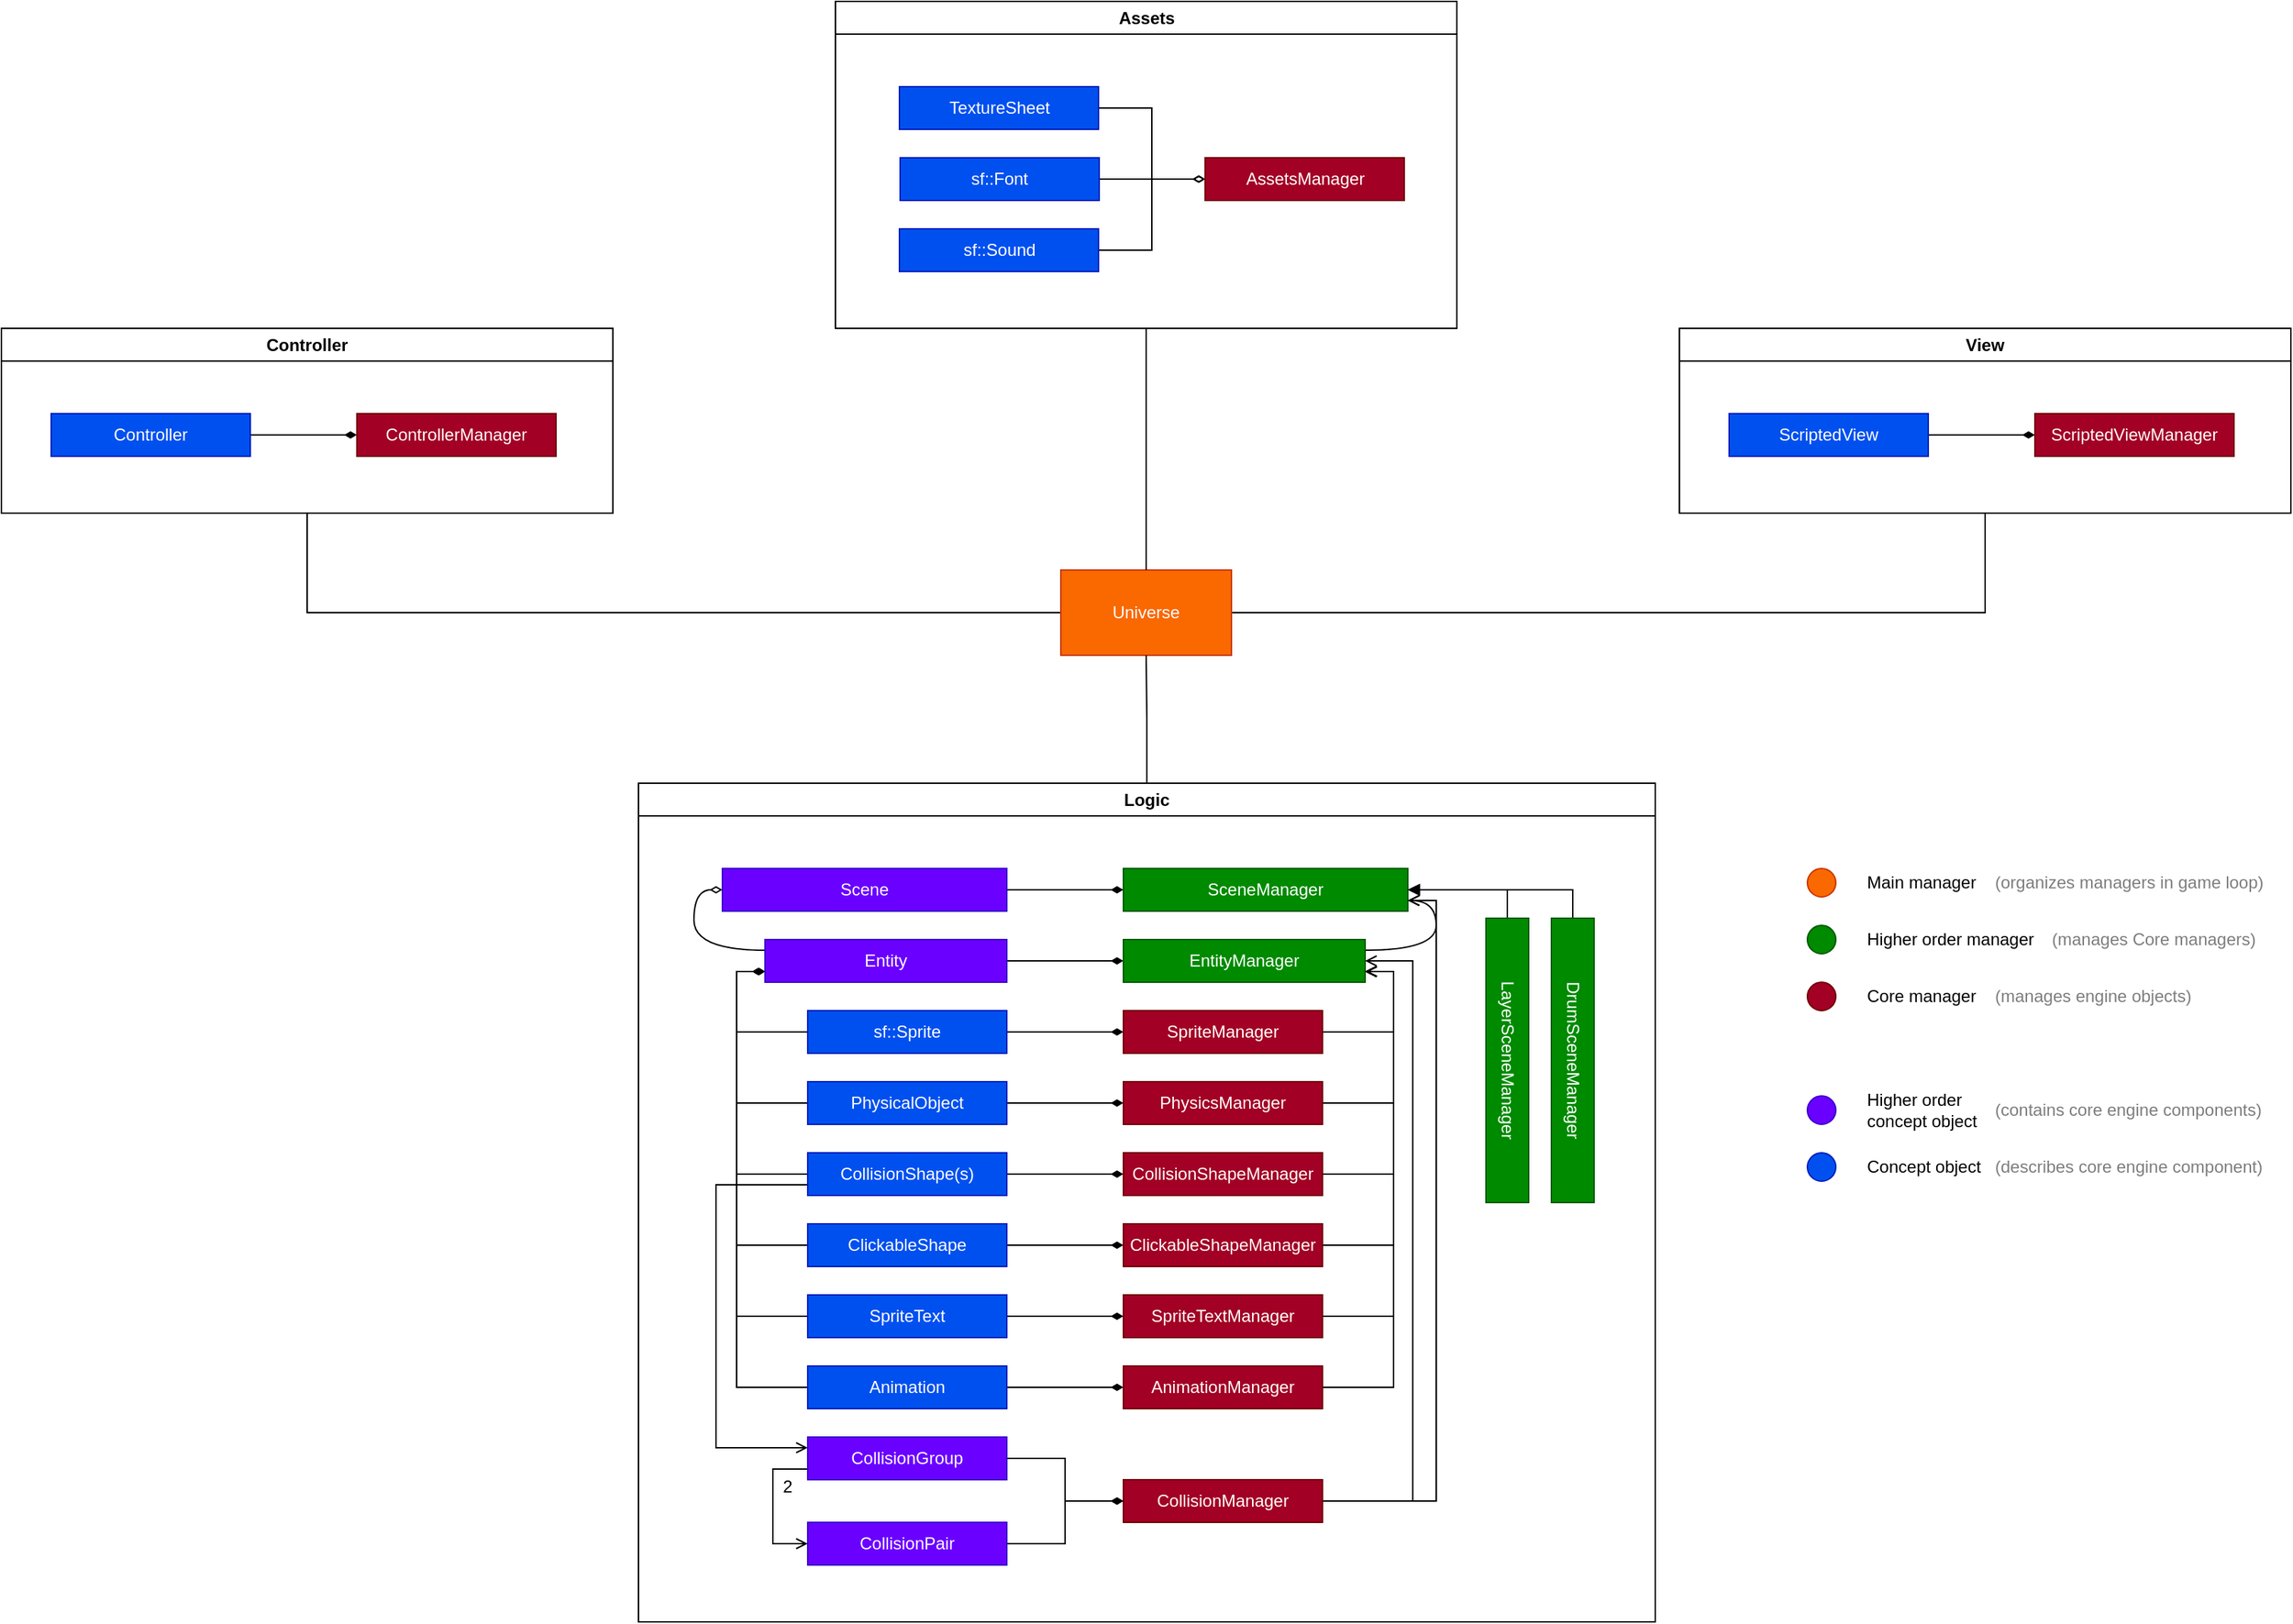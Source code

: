 <mxfile version="21.2.8" type="device">
  <diagram name="Page-1" id="3vT43Wd3uMkU654bus9_">
    <mxGraphModel dx="1834" dy="1271" grid="1" gridSize="10" guides="1" tooltips="1" connect="1" arrows="1" fold="1" page="0" pageScale="1" pageWidth="850" pageHeight="1100" math="0" shadow="0">
      <root>
        <mxCell id="0" />
        <mxCell id="1" parent="0" />
        <mxCell id="RYIpH5o0aymqOep2SFFL-74" style="edgeStyle=orthogonalEdgeStyle;rounded=0;orthogonalLoop=1;jettySize=auto;html=1;exitX=1;exitY=0.5;exitDx=0;exitDy=0;entryX=0.5;entryY=1;entryDx=0;entryDy=0;endArrow=none;endFill=0;" parent="1" source="RYIpH5o0aymqOep2SFFL-1" target="RYIpH5o0aymqOep2SFFL-70" edge="1">
          <mxGeometry relative="1" as="geometry" />
        </mxCell>
        <mxCell id="RYIpH5o0aymqOep2SFFL-77" style="edgeStyle=orthogonalEdgeStyle;rounded=0;orthogonalLoop=1;jettySize=auto;html=1;exitX=0;exitY=0.5;exitDx=0;exitDy=0;entryX=0.5;entryY=1;entryDx=0;entryDy=0;endArrow=none;endFill=0;" parent="1" source="RYIpH5o0aymqOep2SFFL-1" target="RYIpH5o0aymqOep2SFFL-89" edge="1">
          <mxGeometry relative="1" as="geometry">
            <mxPoint x="-160" y="190" as="targetPoint" />
          </mxGeometry>
        </mxCell>
        <mxCell id="RYIpH5o0aymqOep2SFFL-1" value="&lt;font color=&quot;#ffffff&quot;&gt;Universe&lt;/font&gt;" style="rounded=0;whiteSpace=wrap;html=1;fillColor=#fa6800;fontColor=#000000;strokeColor=#C73500;" parent="1" vertex="1">
          <mxGeometry x="365" y="200" width="120" height="60" as="geometry" />
        </mxCell>
        <mxCell id="RYIpH5o0aymqOep2SFFL-58" style="edgeStyle=orthogonalEdgeStyle;rounded=0;orthogonalLoop=1;jettySize=auto;html=1;exitX=0.5;exitY=0;exitDx=0;exitDy=0;entryX=0.5;entryY=1;entryDx=0;entryDy=0;endArrow=none;endFill=0;" parent="1" source="RYIpH5o0aymqOep2SFFL-2" target="RYIpH5o0aymqOep2SFFL-1" edge="1">
          <mxGeometry relative="1" as="geometry" />
        </mxCell>
        <mxCell id="RYIpH5o0aymqOep2SFFL-2" value="Logic" style="swimlane;whiteSpace=wrap;html=1;" parent="1" vertex="1">
          <mxGeometry x="68" y="350" width="715" height="590" as="geometry" />
        </mxCell>
        <mxCell id="RYIpH5o0aymqOep2SFFL-35" style="edgeStyle=orthogonalEdgeStyle;rounded=0;orthogonalLoop=1;jettySize=auto;html=1;exitX=1;exitY=0.5;exitDx=0;exitDy=0;entryX=0;entryY=0.5;entryDx=0;entryDy=0;endArrow=diamondThin;endFill=1;" parent="RYIpH5o0aymqOep2SFFL-2" source="RYIpH5o0aymqOep2SFFL-3" target="RYIpH5o0aymqOep2SFFL-20" edge="1">
          <mxGeometry relative="1" as="geometry" />
        </mxCell>
        <mxCell id="RYIpH5o0aymqOep2SFFL-3" value="Scene" style="rounded=0;whiteSpace=wrap;html=1;fillColor=#6a00ff;fontColor=#ffffff;strokeColor=#3700CC;" parent="RYIpH5o0aymqOep2SFFL-2" vertex="1">
          <mxGeometry x="59" y="60" width="200" height="30" as="geometry" />
        </mxCell>
        <mxCell id="RYIpH5o0aymqOep2SFFL-13" style="edgeStyle=orthogonalEdgeStyle;rounded=0;orthogonalLoop=1;jettySize=auto;html=1;exitX=0;exitY=0.25;exitDx=0;exitDy=0;entryX=0;entryY=0.5;entryDx=0;entryDy=0;curved=1;endArrow=diamondThin;endFill=0;" parent="RYIpH5o0aymqOep2SFFL-2" source="RYIpH5o0aymqOep2SFFL-4" target="RYIpH5o0aymqOep2SFFL-3" edge="1">
          <mxGeometry relative="1" as="geometry" />
        </mxCell>
        <mxCell id="RYIpH5o0aymqOep2SFFL-36" style="edgeStyle=orthogonalEdgeStyle;rounded=0;orthogonalLoop=1;jettySize=auto;html=1;exitX=1;exitY=0.5;exitDx=0;exitDy=0;entryX=0;entryY=0.5;entryDx=0;entryDy=0;endArrow=diamondThin;endFill=1;" parent="RYIpH5o0aymqOep2SFFL-2" source="RYIpH5o0aymqOep2SFFL-4" target="RYIpH5o0aymqOep2SFFL-21" edge="1">
          <mxGeometry relative="1" as="geometry" />
        </mxCell>
        <mxCell id="RYIpH5o0aymqOep2SFFL-4" value="Entity" style="rounded=0;whiteSpace=wrap;html=1;fillColor=#6a00ff;fontColor=#ffffff;strokeColor=#3700CC;" parent="RYIpH5o0aymqOep2SFFL-2" vertex="1">
          <mxGeometry x="89" y="110" width="170" height="30" as="geometry" />
        </mxCell>
        <mxCell id="RYIpH5o0aymqOep2SFFL-14" style="edgeStyle=orthogonalEdgeStyle;rounded=0;orthogonalLoop=1;jettySize=auto;html=1;exitX=0;exitY=0.5;exitDx=0;exitDy=0;entryX=0;entryY=0.75;entryDx=0;entryDy=0;endArrow=diamondThin;endFill=1;" parent="RYIpH5o0aymqOep2SFFL-2" source="RYIpH5o0aymqOep2SFFL-5" target="RYIpH5o0aymqOep2SFFL-4" edge="1">
          <mxGeometry relative="1" as="geometry" />
        </mxCell>
        <mxCell id="RYIpH5o0aymqOep2SFFL-37" style="edgeStyle=orthogonalEdgeStyle;rounded=0;orthogonalLoop=1;jettySize=auto;html=1;exitX=1;exitY=0.5;exitDx=0;exitDy=0;entryX=0;entryY=0.5;entryDx=0;entryDy=0;endArrow=diamondThin;endFill=1;" parent="RYIpH5o0aymqOep2SFFL-2" source="RYIpH5o0aymqOep2SFFL-5" target="RYIpH5o0aymqOep2SFFL-22" edge="1">
          <mxGeometry relative="1" as="geometry" />
        </mxCell>
        <mxCell id="RYIpH5o0aymqOep2SFFL-5" value="sf::Sprite" style="rounded=0;whiteSpace=wrap;html=1;fillColor=#0050ef;fontColor=#ffffff;strokeColor=#001DBC;" parent="RYIpH5o0aymqOep2SFFL-2" vertex="1">
          <mxGeometry x="119" y="160" width="140" height="30" as="geometry" />
        </mxCell>
        <mxCell id="RYIpH5o0aymqOep2SFFL-15" style="edgeStyle=orthogonalEdgeStyle;rounded=0;orthogonalLoop=1;jettySize=auto;html=1;exitX=0;exitY=0.5;exitDx=0;exitDy=0;entryX=0;entryY=0.75;entryDx=0;entryDy=0;endArrow=diamondThin;endFill=1;" parent="RYIpH5o0aymqOep2SFFL-2" source="RYIpH5o0aymqOep2SFFL-7" target="RYIpH5o0aymqOep2SFFL-4" edge="1">
          <mxGeometry relative="1" as="geometry" />
        </mxCell>
        <mxCell id="RYIpH5o0aymqOep2SFFL-38" style="edgeStyle=orthogonalEdgeStyle;rounded=0;orthogonalLoop=1;jettySize=auto;html=1;exitX=1;exitY=0.5;exitDx=0;exitDy=0;entryX=0;entryY=0.5;entryDx=0;entryDy=0;endArrow=diamondThin;endFill=1;" parent="RYIpH5o0aymqOep2SFFL-2" source="RYIpH5o0aymqOep2SFFL-7" target="RYIpH5o0aymqOep2SFFL-23" edge="1">
          <mxGeometry relative="1" as="geometry" />
        </mxCell>
        <mxCell id="RYIpH5o0aymqOep2SFFL-7" value="PhysicalObject" style="rounded=0;whiteSpace=wrap;html=1;fillColor=#0050ef;fontColor=#ffffff;strokeColor=#001DBC;" parent="RYIpH5o0aymqOep2SFFL-2" vertex="1">
          <mxGeometry x="119" y="210" width="140" height="30" as="geometry" />
        </mxCell>
        <mxCell id="RYIpH5o0aymqOep2SFFL-16" style="edgeStyle=orthogonalEdgeStyle;rounded=0;orthogonalLoop=1;jettySize=auto;html=1;exitX=0;exitY=0.5;exitDx=0;exitDy=0;entryX=0;entryY=0.75;entryDx=0;entryDy=0;endArrow=diamondThin;endFill=1;" parent="RYIpH5o0aymqOep2SFFL-2" source="RYIpH5o0aymqOep2SFFL-8" target="RYIpH5o0aymqOep2SFFL-4" edge="1">
          <mxGeometry relative="1" as="geometry" />
        </mxCell>
        <mxCell id="RYIpH5o0aymqOep2SFFL-39" style="edgeStyle=orthogonalEdgeStyle;rounded=0;orthogonalLoop=1;jettySize=auto;html=1;exitX=1;exitY=0.5;exitDx=0;exitDy=0;entryX=0;entryY=0.5;entryDx=0;entryDy=0;endArrow=diamondThin;endFill=1;" parent="RYIpH5o0aymqOep2SFFL-2" source="RYIpH5o0aymqOep2SFFL-8" target="RYIpH5o0aymqOep2SFFL-24" edge="1">
          <mxGeometry relative="1" as="geometry" />
        </mxCell>
        <mxCell id="RYIpH5o0aymqOep2SFFL-50" style="edgeStyle=orthogonalEdgeStyle;rounded=0;orthogonalLoop=1;jettySize=auto;html=1;exitX=0;exitY=0.75;exitDx=0;exitDy=0;entryX=0;entryY=0.25;entryDx=0;entryDy=0;endArrow=open;endFill=0;" parent="RYIpH5o0aymqOep2SFFL-2" source="RYIpH5o0aymqOep2SFFL-8" target="RYIpH5o0aymqOep2SFFL-44" edge="1">
          <mxGeometry relative="1" as="geometry">
            <Array as="points">
              <mxPoint x="54.5" y="283" />
              <mxPoint x="54.5" y="467" />
            </Array>
          </mxGeometry>
        </mxCell>
        <mxCell id="RYIpH5o0aymqOep2SFFL-8" value="CollisionShape(s)" style="rounded=0;whiteSpace=wrap;html=1;fillColor=#0050ef;fontColor=#ffffff;strokeColor=#001DBC;" parent="RYIpH5o0aymqOep2SFFL-2" vertex="1">
          <mxGeometry x="119" y="260" width="140" height="30" as="geometry" />
        </mxCell>
        <mxCell id="RYIpH5o0aymqOep2SFFL-17" style="edgeStyle=orthogonalEdgeStyle;rounded=0;orthogonalLoop=1;jettySize=auto;html=1;exitX=0;exitY=0.5;exitDx=0;exitDy=0;entryX=0;entryY=0.75;entryDx=0;entryDy=0;endArrow=diamondThin;endFill=1;" parent="RYIpH5o0aymqOep2SFFL-2" source="RYIpH5o0aymqOep2SFFL-9" target="RYIpH5o0aymqOep2SFFL-4" edge="1">
          <mxGeometry relative="1" as="geometry" />
        </mxCell>
        <mxCell id="RYIpH5o0aymqOep2SFFL-40" style="edgeStyle=orthogonalEdgeStyle;rounded=0;orthogonalLoop=1;jettySize=auto;html=1;exitX=1;exitY=0.5;exitDx=0;exitDy=0;entryX=0;entryY=0.5;entryDx=0;entryDy=0;endArrow=diamondThin;endFill=1;" parent="RYIpH5o0aymqOep2SFFL-2" source="RYIpH5o0aymqOep2SFFL-9" target="RYIpH5o0aymqOep2SFFL-25" edge="1">
          <mxGeometry relative="1" as="geometry" />
        </mxCell>
        <mxCell id="RYIpH5o0aymqOep2SFFL-9" value="ClickableShape" style="rounded=0;whiteSpace=wrap;html=1;fillColor=#0050ef;fontColor=#ffffff;strokeColor=#001DBC;" parent="RYIpH5o0aymqOep2SFFL-2" vertex="1">
          <mxGeometry x="119" y="310" width="140" height="30" as="geometry" />
        </mxCell>
        <mxCell id="RYIpH5o0aymqOep2SFFL-18" style="edgeStyle=orthogonalEdgeStyle;rounded=0;orthogonalLoop=1;jettySize=auto;html=1;exitX=0;exitY=0.5;exitDx=0;exitDy=0;entryX=0;entryY=0.75;entryDx=0;entryDy=0;endArrow=diamondThin;endFill=1;" parent="RYIpH5o0aymqOep2SFFL-2" source="RYIpH5o0aymqOep2SFFL-10" target="RYIpH5o0aymqOep2SFFL-4" edge="1">
          <mxGeometry relative="1" as="geometry" />
        </mxCell>
        <mxCell id="RYIpH5o0aymqOep2SFFL-41" style="edgeStyle=orthogonalEdgeStyle;rounded=0;orthogonalLoop=1;jettySize=auto;html=1;exitX=1;exitY=0.5;exitDx=0;exitDy=0;entryX=0;entryY=0.5;entryDx=0;entryDy=0;endArrow=diamondThin;endFill=1;" parent="RYIpH5o0aymqOep2SFFL-2" source="RYIpH5o0aymqOep2SFFL-10" target="RYIpH5o0aymqOep2SFFL-26" edge="1">
          <mxGeometry relative="1" as="geometry" />
        </mxCell>
        <mxCell id="RYIpH5o0aymqOep2SFFL-10" value="SpriteText" style="rounded=0;whiteSpace=wrap;html=1;fillColor=#0050ef;fontColor=#ffffff;strokeColor=#001DBC;" parent="RYIpH5o0aymqOep2SFFL-2" vertex="1">
          <mxGeometry x="119" y="360" width="140" height="30" as="geometry" />
        </mxCell>
        <mxCell id="RYIpH5o0aymqOep2SFFL-19" style="edgeStyle=orthogonalEdgeStyle;rounded=0;orthogonalLoop=1;jettySize=auto;html=1;exitX=0;exitY=0.5;exitDx=0;exitDy=0;entryX=0;entryY=0.75;entryDx=0;entryDy=0;endArrow=diamondThin;endFill=1;" parent="RYIpH5o0aymqOep2SFFL-2" source="RYIpH5o0aymqOep2SFFL-11" target="RYIpH5o0aymqOep2SFFL-4" edge="1">
          <mxGeometry relative="1" as="geometry">
            <mxPoint x="-49" y="150" as="targetPoint" />
          </mxGeometry>
        </mxCell>
        <mxCell id="RYIpH5o0aymqOep2SFFL-42" style="edgeStyle=orthogonalEdgeStyle;rounded=0;orthogonalLoop=1;jettySize=auto;html=1;exitX=1;exitY=0.5;exitDx=0;exitDy=0;entryX=0;entryY=0.5;entryDx=0;entryDy=0;endArrow=diamondThin;endFill=1;" parent="RYIpH5o0aymqOep2SFFL-2" source="RYIpH5o0aymqOep2SFFL-11" target="RYIpH5o0aymqOep2SFFL-27" edge="1">
          <mxGeometry relative="1" as="geometry" />
        </mxCell>
        <mxCell id="RYIpH5o0aymqOep2SFFL-11" value="Animation" style="rounded=0;whiteSpace=wrap;html=1;fillColor=#0050ef;fontColor=#ffffff;strokeColor=#001DBC;" parent="RYIpH5o0aymqOep2SFFL-2" vertex="1">
          <mxGeometry x="119" y="410" width="140" height="30" as="geometry" />
        </mxCell>
        <mxCell id="RYIpH5o0aymqOep2SFFL-20" value="SceneManager" style="rounded=0;whiteSpace=wrap;html=1;fillColor=#008a00;fontColor=#ffffff;strokeColor=#005700;" parent="RYIpH5o0aymqOep2SFFL-2" vertex="1">
          <mxGeometry x="341" y="60" width="200" height="30" as="geometry" />
        </mxCell>
        <mxCell id="RYIpH5o0aymqOep2SFFL-28" style="edgeStyle=orthogonalEdgeStyle;rounded=0;orthogonalLoop=1;jettySize=auto;html=1;exitX=1;exitY=0.25;exitDx=0;exitDy=0;entryX=1;entryY=0.75;entryDx=0;entryDy=0;curved=1;endArrow=open;endFill=0;" parent="RYIpH5o0aymqOep2SFFL-2" source="RYIpH5o0aymqOep2SFFL-21" target="RYIpH5o0aymqOep2SFFL-20" edge="1">
          <mxGeometry relative="1" as="geometry" />
        </mxCell>
        <mxCell id="RYIpH5o0aymqOep2SFFL-21" value="EntityManager" style="rounded=0;whiteSpace=wrap;html=1;fillColor=#008a00;fontColor=#ffffff;strokeColor=#005700;" parent="RYIpH5o0aymqOep2SFFL-2" vertex="1">
          <mxGeometry x="341" y="110" width="170" height="30" as="geometry" />
        </mxCell>
        <mxCell id="RYIpH5o0aymqOep2SFFL-29" style="edgeStyle=orthogonalEdgeStyle;rounded=0;orthogonalLoop=1;jettySize=auto;html=1;exitX=1;exitY=0.5;exitDx=0;exitDy=0;entryX=1;entryY=0.75;entryDx=0;entryDy=0;endArrow=open;endFill=0;" parent="RYIpH5o0aymqOep2SFFL-2" source="RYIpH5o0aymqOep2SFFL-22" target="RYIpH5o0aymqOep2SFFL-21" edge="1">
          <mxGeometry relative="1" as="geometry" />
        </mxCell>
        <mxCell id="RYIpH5o0aymqOep2SFFL-22" value="SpriteManager" style="rounded=0;whiteSpace=wrap;html=1;fillColor=#a20025;fontColor=#ffffff;strokeColor=#6F0000;" parent="RYIpH5o0aymqOep2SFFL-2" vertex="1">
          <mxGeometry x="341" y="160" width="140" height="30" as="geometry" />
        </mxCell>
        <mxCell id="RYIpH5o0aymqOep2SFFL-30" style="edgeStyle=orthogonalEdgeStyle;rounded=0;orthogonalLoop=1;jettySize=auto;html=1;exitX=1;exitY=0.5;exitDx=0;exitDy=0;entryX=1;entryY=0.75;entryDx=0;entryDy=0;endArrow=open;endFill=0;" parent="RYIpH5o0aymqOep2SFFL-2" source="RYIpH5o0aymqOep2SFFL-23" target="RYIpH5o0aymqOep2SFFL-21" edge="1">
          <mxGeometry relative="1" as="geometry" />
        </mxCell>
        <mxCell id="RYIpH5o0aymqOep2SFFL-23" value="PhysicsManager" style="rounded=0;whiteSpace=wrap;html=1;fillColor=#a20025;fontColor=#ffffff;strokeColor=#6F0000;" parent="RYIpH5o0aymqOep2SFFL-2" vertex="1">
          <mxGeometry x="341" y="210" width="140" height="30" as="geometry" />
        </mxCell>
        <mxCell id="RYIpH5o0aymqOep2SFFL-31" style="edgeStyle=orthogonalEdgeStyle;rounded=0;orthogonalLoop=1;jettySize=auto;html=1;exitX=1;exitY=0.5;exitDx=0;exitDy=0;entryX=1;entryY=0.75;entryDx=0;entryDy=0;endArrow=open;endFill=0;" parent="RYIpH5o0aymqOep2SFFL-2" source="RYIpH5o0aymqOep2SFFL-24" target="RYIpH5o0aymqOep2SFFL-21" edge="1">
          <mxGeometry relative="1" as="geometry" />
        </mxCell>
        <mxCell id="RYIpH5o0aymqOep2SFFL-24" value="CollisionShapeManager" style="rounded=0;whiteSpace=wrap;html=1;fillColor=#a20025;fontColor=#ffffff;strokeColor=#6F0000;" parent="RYIpH5o0aymqOep2SFFL-2" vertex="1">
          <mxGeometry x="341" y="260" width="140" height="30" as="geometry" />
        </mxCell>
        <mxCell id="RYIpH5o0aymqOep2SFFL-32" style="edgeStyle=orthogonalEdgeStyle;rounded=0;orthogonalLoop=1;jettySize=auto;html=1;exitX=1;exitY=0.5;exitDx=0;exitDy=0;entryX=1;entryY=0.75;entryDx=0;entryDy=0;endArrow=open;endFill=0;" parent="RYIpH5o0aymqOep2SFFL-2" source="RYIpH5o0aymqOep2SFFL-25" target="RYIpH5o0aymqOep2SFFL-21" edge="1">
          <mxGeometry relative="1" as="geometry" />
        </mxCell>
        <mxCell id="RYIpH5o0aymqOep2SFFL-25" value="ClickableShapeManager" style="rounded=0;whiteSpace=wrap;html=1;fillColor=#a20025;fontColor=#ffffff;strokeColor=#6F0000;" parent="RYIpH5o0aymqOep2SFFL-2" vertex="1">
          <mxGeometry x="341" y="310" width="140" height="30" as="geometry" />
        </mxCell>
        <mxCell id="RYIpH5o0aymqOep2SFFL-33" style="edgeStyle=orthogonalEdgeStyle;rounded=0;orthogonalLoop=1;jettySize=auto;html=1;exitX=1;exitY=0.5;exitDx=0;exitDy=0;entryX=1;entryY=0.75;entryDx=0;entryDy=0;endArrow=open;endFill=0;" parent="RYIpH5o0aymqOep2SFFL-2" source="RYIpH5o0aymqOep2SFFL-26" target="RYIpH5o0aymqOep2SFFL-21" edge="1">
          <mxGeometry relative="1" as="geometry" />
        </mxCell>
        <mxCell id="RYIpH5o0aymqOep2SFFL-26" value="SpriteTextManager" style="rounded=0;whiteSpace=wrap;html=1;fillColor=#a20025;fontColor=#ffffff;strokeColor=#6F0000;" parent="RYIpH5o0aymqOep2SFFL-2" vertex="1">
          <mxGeometry x="341" y="360" width="140" height="30" as="geometry" />
        </mxCell>
        <mxCell id="RYIpH5o0aymqOep2SFFL-34" style="edgeStyle=orthogonalEdgeStyle;rounded=0;orthogonalLoop=1;jettySize=auto;html=1;exitX=1;exitY=0.5;exitDx=0;exitDy=0;entryX=1;entryY=0.75;entryDx=0;entryDy=0;endArrow=open;endFill=0;" parent="RYIpH5o0aymqOep2SFFL-2" source="RYIpH5o0aymqOep2SFFL-27" target="RYIpH5o0aymqOep2SFFL-21" edge="1">
          <mxGeometry relative="1" as="geometry" />
        </mxCell>
        <mxCell id="RYIpH5o0aymqOep2SFFL-27" value="AnimationManager" style="rounded=0;whiteSpace=wrap;html=1;fillColor=#a20025;fontColor=#ffffff;strokeColor=#6F0000;" parent="RYIpH5o0aymqOep2SFFL-2" vertex="1">
          <mxGeometry x="341" y="410" width="140" height="30" as="geometry" />
        </mxCell>
        <mxCell id="RYIpH5o0aymqOep2SFFL-51" style="edgeStyle=orthogonalEdgeStyle;rounded=0;orthogonalLoop=1;jettySize=auto;html=1;exitX=1;exitY=0.5;exitDx=0;exitDy=0;entryX=1;entryY=0.5;entryDx=0;entryDy=0;endArrow=open;endFill=0;" parent="RYIpH5o0aymqOep2SFFL-2" source="RYIpH5o0aymqOep2SFFL-43" target="RYIpH5o0aymqOep2SFFL-21" edge="1">
          <mxGeometry relative="1" as="geometry">
            <Array as="points">
              <mxPoint x="544.5" y="505" />
              <mxPoint x="544.5" y="125" />
            </Array>
          </mxGeometry>
        </mxCell>
        <mxCell id="RYIpH5o0aymqOep2SFFL-52" style="edgeStyle=orthogonalEdgeStyle;rounded=0;orthogonalLoop=1;jettySize=auto;html=1;exitX=1;exitY=0.5;exitDx=0;exitDy=0;entryX=1;entryY=0.75;entryDx=0;entryDy=0;endArrow=open;endFill=0;" parent="RYIpH5o0aymqOep2SFFL-2" source="RYIpH5o0aymqOep2SFFL-43" target="RYIpH5o0aymqOep2SFFL-20" edge="1">
          <mxGeometry relative="1" as="geometry" />
        </mxCell>
        <mxCell id="RYIpH5o0aymqOep2SFFL-43" value="CollisionManager" style="rounded=0;whiteSpace=wrap;html=1;fillColor=#a20025;fontColor=#ffffff;strokeColor=#6F0000;" parent="RYIpH5o0aymqOep2SFFL-2" vertex="1">
          <mxGeometry x="341" y="490" width="140" height="30" as="geometry" />
        </mxCell>
        <mxCell id="RYIpH5o0aymqOep2SFFL-46" style="edgeStyle=orthogonalEdgeStyle;rounded=0;orthogonalLoop=1;jettySize=auto;html=1;exitX=0;exitY=0.75;exitDx=0;exitDy=0;entryX=0;entryY=0.5;entryDx=0;entryDy=0;endArrow=open;endFill=0;" parent="RYIpH5o0aymqOep2SFFL-2" source="RYIpH5o0aymqOep2SFFL-44" target="RYIpH5o0aymqOep2SFFL-45" edge="1">
          <mxGeometry relative="1" as="geometry">
            <Array as="points">
              <mxPoint x="94.5" y="483" />
              <mxPoint x="94.5" y="535" />
            </Array>
          </mxGeometry>
        </mxCell>
        <mxCell id="RYIpH5o0aymqOep2SFFL-48" style="edgeStyle=orthogonalEdgeStyle;rounded=0;orthogonalLoop=1;jettySize=auto;html=1;exitX=1;exitY=0.5;exitDx=0;exitDy=0;entryX=0;entryY=0.5;entryDx=0;entryDy=0;endArrow=diamondThin;endFill=1;" parent="RYIpH5o0aymqOep2SFFL-2" source="RYIpH5o0aymqOep2SFFL-44" target="RYIpH5o0aymqOep2SFFL-43" edge="1">
          <mxGeometry relative="1" as="geometry" />
        </mxCell>
        <mxCell id="RYIpH5o0aymqOep2SFFL-44" value="CollisionGroup" style="rounded=0;whiteSpace=wrap;html=1;fillColor=#6a00ff;fontColor=#ffffff;strokeColor=#3700CC;" parent="RYIpH5o0aymqOep2SFFL-2" vertex="1">
          <mxGeometry x="119" y="460" width="140" height="30" as="geometry" />
        </mxCell>
        <mxCell id="RYIpH5o0aymqOep2SFFL-49" style="edgeStyle=orthogonalEdgeStyle;rounded=0;orthogonalLoop=1;jettySize=auto;html=1;exitX=1;exitY=0.5;exitDx=0;exitDy=0;entryX=0;entryY=0.5;entryDx=0;entryDy=0;endArrow=diamondThin;endFill=1;" parent="RYIpH5o0aymqOep2SFFL-2" source="RYIpH5o0aymqOep2SFFL-45" target="RYIpH5o0aymqOep2SFFL-43" edge="1">
          <mxGeometry relative="1" as="geometry" />
        </mxCell>
        <mxCell id="RYIpH5o0aymqOep2SFFL-45" value="CollisionPair" style="rounded=0;whiteSpace=wrap;html=1;fillColor=#6a00ff;fontColor=#ffffff;strokeColor=#3700CC;" parent="RYIpH5o0aymqOep2SFFL-2" vertex="1">
          <mxGeometry x="119" y="520" width="140" height="30" as="geometry" />
        </mxCell>
        <mxCell id="RYIpH5o0aymqOep2SFFL-47" value="2" style="text;html=1;strokeColor=none;fillColor=none;align=center;verticalAlign=middle;whiteSpace=wrap;rounded=0;" parent="RYIpH5o0aymqOep2SFFL-2" vertex="1">
          <mxGeometry x="74.5" y="480" width="60" height="30" as="geometry" />
        </mxCell>
        <mxCell id="RYIpH5o0aymqOep2SFFL-55" style="edgeStyle=orthogonalEdgeStyle;rounded=0;orthogonalLoop=1;jettySize=auto;html=1;exitX=0;exitY=0.5;exitDx=0;exitDy=0;entryX=1;entryY=0.5;entryDx=0;entryDy=0;endArrow=block;endFill=1;" parent="RYIpH5o0aymqOep2SFFL-2" source="RYIpH5o0aymqOep2SFFL-53" target="RYIpH5o0aymqOep2SFFL-20" edge="1">
          <mxGeometry relative="1" as="geometry" />
        </mxCell>
        <mxCell id="RYIpH5o0aymqOep2SFFL-53" value="DrumSceneManager" style="rounded=0;whiteSpace=wrap;html=1;rotation=90;fillColor=#008a00;fontColor=#ffffff;strokeColor=#005700;" parent="RYIpH5o0aymqOep2SFFL-2" vertex="1">
          <mxGeometry x="557" y="180" width="200" height="30" as="geometry" />
        </mxCell>
        <mxCell id="RYIpH5o0aymqOep2SFFL-56" style="edgeStyle=orthogonalEdgeStyle;rounded=0;orthogonalLoop=1;jettySize=auto;html=1;exitX=0;exitY=0.5;exitDx=0;exitDy=0;entryX=1;entryY=0.5;entryDx=0;entryDy=0;endArrow=block;endFill=1;" parent="RYIpH5o0aymqOep2SFFL-2" source="RYIpH5o0aymqOep2SFFL-54" target="RYIpH5o0aymqOep2SFFL-20" edge="1">
          <mxGeometry relative="1" as="geometry">
            <mxPoint x="555" y="80" as="targetPoint" />
          </mxGeometry>
        </mxCell>
        <mxCell id="RYIpH5o0aymqOep2SFFL-54" value="LayerSceneManager" style="rounded=0;whiteSpace=wrap;html=1;rotation=90;fillColor=#008a00;fontColor=#ffffff;strokeColor=#005700;" parent="RYIpH5o0aymqOep2SFFL-2" vertex="1">
          <mxGeometry x="511" y="180" width="200" height="30" as="geometry" />
        </mxCell>
        <mxCell id="RYIpH5o0aymqOep2SFFL-69" style="edgeStyle=orthogonalEdgeStyle;rounded=0;orthogonalLoop=1;jettySize=auto;html=1;exitX=0.5;exitY=1;exitDx=0;exitDy=0;entryX=0.5;entryY=0;entryDx=0;entryDy=0;endArrow=none;endFill=0;" parent="1" source="RYIpH5o0aymqOep2SFFL-59" target="RYIpH5o0aymqOep2SFFL-1" edge="1">
          <mxGeometry relative="1" as="geometry" />
        </mxCell>
        <mxCell id="RYIpH5o0aymqOep2SFFL-59" value="Assets" style="swimlane;whiteSpace=wrap;html=1;" parent="1" vertex="1">
          <mxGeometry x="206.5" y="-200" width="437" height="230" as="geometry" />
        </mxCell>
        <mxCell id="RYIpH5o0aymqOep2SFFL-66" style="edgeStyle=orthogonalEdgeStyle;rounded=0;orthogonalLoop=1;jettySize=auto;html=1;exitX=1;exitY=0.5;exitDx=0;exitDy=0;entryX=0;entryY=0.5;entryDx=0;entryDy=0;endArrow=diamondThin;endFill=0;" parent="RYIpH5o0aymqOep2SFFL-59" source="RYIpH5o0aymqOep2SFFL-61" target="RYIpH5o0aymqOep2SFFL-94" edge="1">
          <mxGeometry relative="1" as="geometry">
            <mxPoint x="260.0" y="125.0" as="targetPoint" />
          </mxGeometry>
        </mxCell>
        <mxCell id="RYIpH5o0aymqOep2SFFL-61" value="TextureSheet" style="rounded=0;whiteSpace=wrap;html=1;fillColor=#0050ef;fontColor=#ffffff;strokeColor=#001DBC;" parent="RYIpH5o0aymqOep2SFFL-59" vertex="1">
          <mxGeometry x="45" y="60" width="140" height="30" as="geometry" />
        </mxCell>
        <mxCell id="RYIpH5o0aymqOep2SFFL-67" style="edgeStyle=orthogonalEdgeStyle;rounded=0;orthogonalLoop=1;jettySize=auto;html=1;exitX=1;exitY=0.5;exitDx=0;exitDy=0;entryX=0;entryY=0.5;entryDx=0;entryDy=0;endArrow=diamondThin;endFill=0;" parent="RYIpH5o0aymqOep2SFFL-59" source="RYIpH5o0aymqOep2SFFL-62" target="RYIpH5o0aymqOep2SFFL-94" edge="1">
          <mxGeometry relative="1" as="geometry">
            <mxPoint x="260.0" y="125.0" as="targetPoint" />
          </mxGeometry>
        </mxCell>
        <mxCell id="RYIpH5o0aymqOep2SFFL-62" value="sf::Font" style="rounded=0;whiteSpace=wrap;html=1;fillColor=#0050ef;fontColor=#ffffff;strokeColor=#001DBC;" parent="RYIpH5o0aymqOep2SFFL-59" vertex="1">
          <mxGeometry x="45.5" y="110" width="140" height="30" as="geometry" />
        </mxCell>
        <mxCell id="RYIpH5o0aymqOep2SFFL-95" style="edgeStyle=orthogonalEdgeStyle;rounded=0;orthogonalLoop=1;jettySize=auto;html=1;exitX=1;exitY=0.5;exitDx=0;exitDy=0;entryX=0;entryY=0.5;entryDx=0;entryDy=0;endArrow=diamondThin;endFill=0;" parent="RYIpH5o0aymqOep2SFFL-59" source="RYIpH5o0aymqOep2SFFL-63" target="RYIpH5o0aymqOep2SFFL-94" edge="1">
          <mxGeometry relative="1" as="geometry" />
        </mxCell>
        <mxCell id="RYIpH5o0aymqOep2SFFL-63" value="sf::Sound" style="rounded=0;whiteSpace=wrap;html=1;fillColor=#0050ef;fontColor=#ffffff;strokeColor=#001DBC;" parent="RYIpH5o0aymqOep2SFFL-59" vertex="1">
          <mxGeometry x="45" y="160" width="140" height="30" as="geometry" />
        </mxCell>
        <mxCell id="RYIpH5o0aymqOep2SFFL-94" value="AssetsManager" style="rounded=0;whiteSpace=wrap;html=1;fillColor=#a20025;fontColor=#ffffff;strokeColor=#6F0000;" parent="RYIpH5o0aymqOep2SFFL-59" vertex="1">
          <mxGeometry x="260" y="110" width="140" height="30" as="geometry" />
        </mxCell>
        <mxCell id="RYIpH5o0aymqOep2SFFL-70" value="View" style="swimlane;whiteSpace=wrap;html=1;" parent="1" vertex="1">
          <mxGeometry x="800" y="30" width="430" height="130" as="geometry">
            <mxRectangle x="800" y="30" width="70" height="30" as="alternateBounds" />
          </mxGeometry>
        </mxCell>
        <mxCell id="RYIpH5o0aymqOep2SFFL-73" style="edgeStyle=orthogonalEdgeStyle;rounded=0;orthogonalLoop=1;jettySize=auto;html=1;exitX=1;exitY=0.5;exitDx=0;exitDy=0;entryX=0;entryY=0.5;entryDx=0;entryDy=0;endArrow=diamondThin;endFill=1;" parent="RYIpH5o0aymqOep2SFFL-70" source="RYIpH5o0aymqOep2SFFL-71" target="RYIpH5o0aymqOep2SFFL-72" edge="1">
          <mxGeometry relative="1" as="geometry" />
        </mxCell>
        <mxCell id="RYIpH5o0aymqOep2SFFL-71" value="ScriptedView" style="rounded=0;whiteSpace=wrap;html=1;fillColor=#0050ef;fontColor=#ffffff;strokeColor=#001DBC;" parent="RYIpH5o0aymqOep2SFFL-70" vertex="1">
          <mxGeometry x="35" y="60" width="140" height="30" as="geometry" />
        </mxCell>
        <mxCell id="RYIpH5o0aymqOep2SFFL-72" value="ScriptedViewManager" style="rounded=0;whiteSpace=wrap;html=1;fillColor=#a20025;fontColor=#ffffff;strokeColor=#6F0000;" parent="RYIpH5o0aymqOep2SFFL-70" vertex="1">
          <mxGeometry x="250" y="60" width="140" height="30" as="geometry" />
        </mxCell>
        <mxCell id="RYIpH5o0aymqOep2SFFL-81" value="" style="ellipse;whiteSpace=wrap;html=1;aspect=fixed;fillColor=#a20025;fontColor=#ffffff;strokeColor=#6F0000;" parent="1" vertex="1">
          <mxGeometry x="890" y="490" width="20" height="20" as="geometry" />
        </mxCell>
        <mxCell id="RYIpH5o0aymqOep2SFFL-82" value="" style="ellipse;whiteSpace=wrap;html=1;aspect=fixed;fillColor=#008a00;fontColor=#ffffff;strokeColor=#005700;" parent="1" vertex="1">
          <mxGeometry x="890" y="450" width="20" height="20" as="geometry" />
        </mxCell>
        <mxCell id="RYIpH5o0aymqOep2SFFL-83" value="" style="ellipse;whiteSpace=wrap;html=1;aspect=fixed;fillColor=#0050ef;fontColor=#ffffff;strokeColor=#001DBC;" parent="1" vertex="1">
          <mxGeometry x="890" y="610" width="20" height="20" as="geometry" />
        </mxCell>
        <mxCell id="RYIpH5o0aymqOep2SFFL-84" value="Core manager" style="text;html=1;strokeColor=none;fillColor=none;align=left;verticalAlign=middle;whiteSpace=wrap;rounded=0;" parent="1" vertex="1">
          <mxGeometry x="930" y="485" width="100" height="30" as="geometry" />
        </mxCell>
        <mxCell id="RYIpH5o0aymqOep2SFFL-85" value="Higher order manager" style="text;html=1;strokeColor=none;fillColor=none;align=left;verticalAlign=middle;whiteSpace=wrap;rounded=0;" parent="1" vertex="1">
          <mxGeometry x="930" y="445" width="130" height="30" as="geometry" />
        </mxCell>
        <mxCell id="RYIpH5o0aymqOep2SFFL-86" value="Concept object" style="text;html=1;strokeColor=none;fillColor=none;align=left;verticalAlign=middle;whiteSpace=wrap;rounded=0;" parent="1" vertex="1">
          <mxGeometry x="930" y="605" width="100" height="30" as="geometry" />
        </mxCell>
        <mxCell id="RYIpH5o0aymqOep2SFFL-87" value="" style="ellipse;whiteSpace=wrap;html=1;aspect=fixed;fillColor=#fa6800;fontColor=#000000;strokeColor=#C73500;" parent="1" vertex="1">
          <mxGeometry x="890" y="410" width="20" height="20" as="geometry" />
        </mxCell>
        <mxCell id="RYIpH5o0aymqOep2SFFL-88" value="Main manager" style="text;html=1;strokeColor=none;fillColor=none;align=left;verticalAlign=middle;whiteSpace=wrap;rounded=0;" parent="1" vertex="1">
          <mxGeometry x="930" y="405" width="100" height="30" as="geometry" />
        </mxCell>
        <mxCell id="RYIpH5o0aymqOep2SFFL-89" value="Controller" style="swimlane;whiteSpace=wrap;html=1;" parent="1" vertex="1">
          <mxGeometry x="-380" y="30" width="430" height="130" as="geometry" />
        </mxCell>
        <mxCell id="RYIpH5o0aymqOep2SFFL-90" style="edgeStyle=orthogonalEdgeStyle;rounded=0;orthogonalLoop=1;jettySize=auto;html=1;exitX=1;exitY=0.5;exitDx=0;exitDy=0;entryX=0;entryY=0.5;entryDx=0;entryDy=0;endArrow=diamondThin;endFill=1;" parent="RYIpH5o0aymqOep2SFFL-89" source="RYIpH5o0aymqOep2SFFL-91" target="RYIpH5o0aymqOep2SFFL-92" edge="1">
          <mxGeometry relative="1" as="geometry" />
        </mxCell>
        <mxCell id="RYIpH5o0aymqOep2SFFL-91" value="Controller" style="rounded=0;whiteSpace=wrap;html=1;fillColor=#0050ef;fontColor=#ffffff;strokeColor=#001DBC;" parent="RYIpH5o0aymqOep2SFFL-89" vertex="1">
          <mxGeometry x="35" y="60" width="140" height="30" as="geometry" />
        </mxCell>
        <mxCell id="RYIpH5o0aymqOep2SFFL-92" value="ControllerManager" style="rounded=0;whiteSpace=wrap;html=1;fillColor=#a20025;fontColor=#ffffff;strokeColor=#6F0000;" parent="RYIpH5o0aymqOep2SFFL-89" vertex="1">
          <mxGeometry x="250" y="60" width="140" height="30" as="geometry" />
        </mxCell>
        <mxCell id="RYIpH5o0aymqOep2SFFL-96" value="&lt;font color=&quot;#7d7d7d&quot;&gt;(manages Core managers)&lt;/font&gt;" style="text;html=1;strokeColor=none;fillColor=none;align=left;verticalAlign=middle;whiteSpace=wrap;rounded=0;" parent="1" vertex="1">
          <mxGeometry x="1060" y="445" width="150" height="30" as="geometry" />
        </mxCell>
        <mxCell id="RYIpH5o0aymqOep2SFFL-97" value="&lt;font color=&quot;#7d7d7d&quot;&gt;(organizes managers in game loop)&lt;/font&gt;" style="text;html=1;strokeColor=none;fillColor=none;align=left;verticalAlign=middle;whiteSpace=wrap;rounded=0;" parent="1" vertex="1">
          <mxGeometry x="1020" y="405" width="200" height="30" as="geometry" />
        </mxCell>
        <mxCell id="RYIpH5o0aymqOep2SFFL-98" value="&lt;font color=&quot;#7d7d7d&quot;&gt;(manages engine objects)&lt;/font&gt;" style="text;html=1;strokeColor=none;fillColor=none;align=left;verticalAlign=middle;whiteSpace=wrap;rounded=0;" parent="1" vertex="1">
          <mxGeometry x="1020" y="485" width="200" height="30" as="geometry" />
        </mxCell>
        <mxCell id="RYIpH5o0aymqOep2SFFL-99" value="&lt;font color=&quot;#7d7d7d&quot;&gt;(describes core engine component)&lt;/font&gt;" style="text;html=1;strokeColor=none;fillColor=none;align=left;verticalAlign=middle;whiteSpace=wrap;rounded=0;" parent="1" vertex="1">
          <mxGeometry x="1020" y="605" width="200" height="30" as="geometry" />
        </mxCell>
        <mxCell id="RYIpH5o0aymqOep2SFFL-100" value="" style="ellipse;whiteSpace=wrap;html=1;aspect=fixed;fillColor=#6a00ff;fontColor=#ffffff;strokeColor=#3700CC;" parent="1" vertex="1">
          <mxGeometry x="890" y="570" width="20" height="20" as="geometry" />
        </mxCell>
        <mxCell id="RYIpH5o0aymqOep2SFFL-101" value="Higher order concept object" style="text;html=1;strokeColor=none;fillColor=none;align=left;verticalAlign=middle;whiteSpace=wrap;rounded=0;" parent="1" vertex="1">
          <mxGeometry x="930" y="565" width="100" height="30" as="geometry" />
        </mxCell>
        <mxCell id="RYIpH5o0aymqOep2SFFL-102" value="&lt;font color=&quot;#7d7d7d&quot;&gt;(contains core engine components)&lt;/font&gt;" style="text;html=1;strokeColor=none;fillColor=none;align=left;verticalAlign=middle;whiteSpace=wrap;rounded=0;" parent="1" vertex="1">
          <mxGeometry x="1020" y="565" width="200" height="30" as="geometry" />
        </mxCell>
      </root>
    </mxGraphModel>
  </diagram>
</mxfile>
